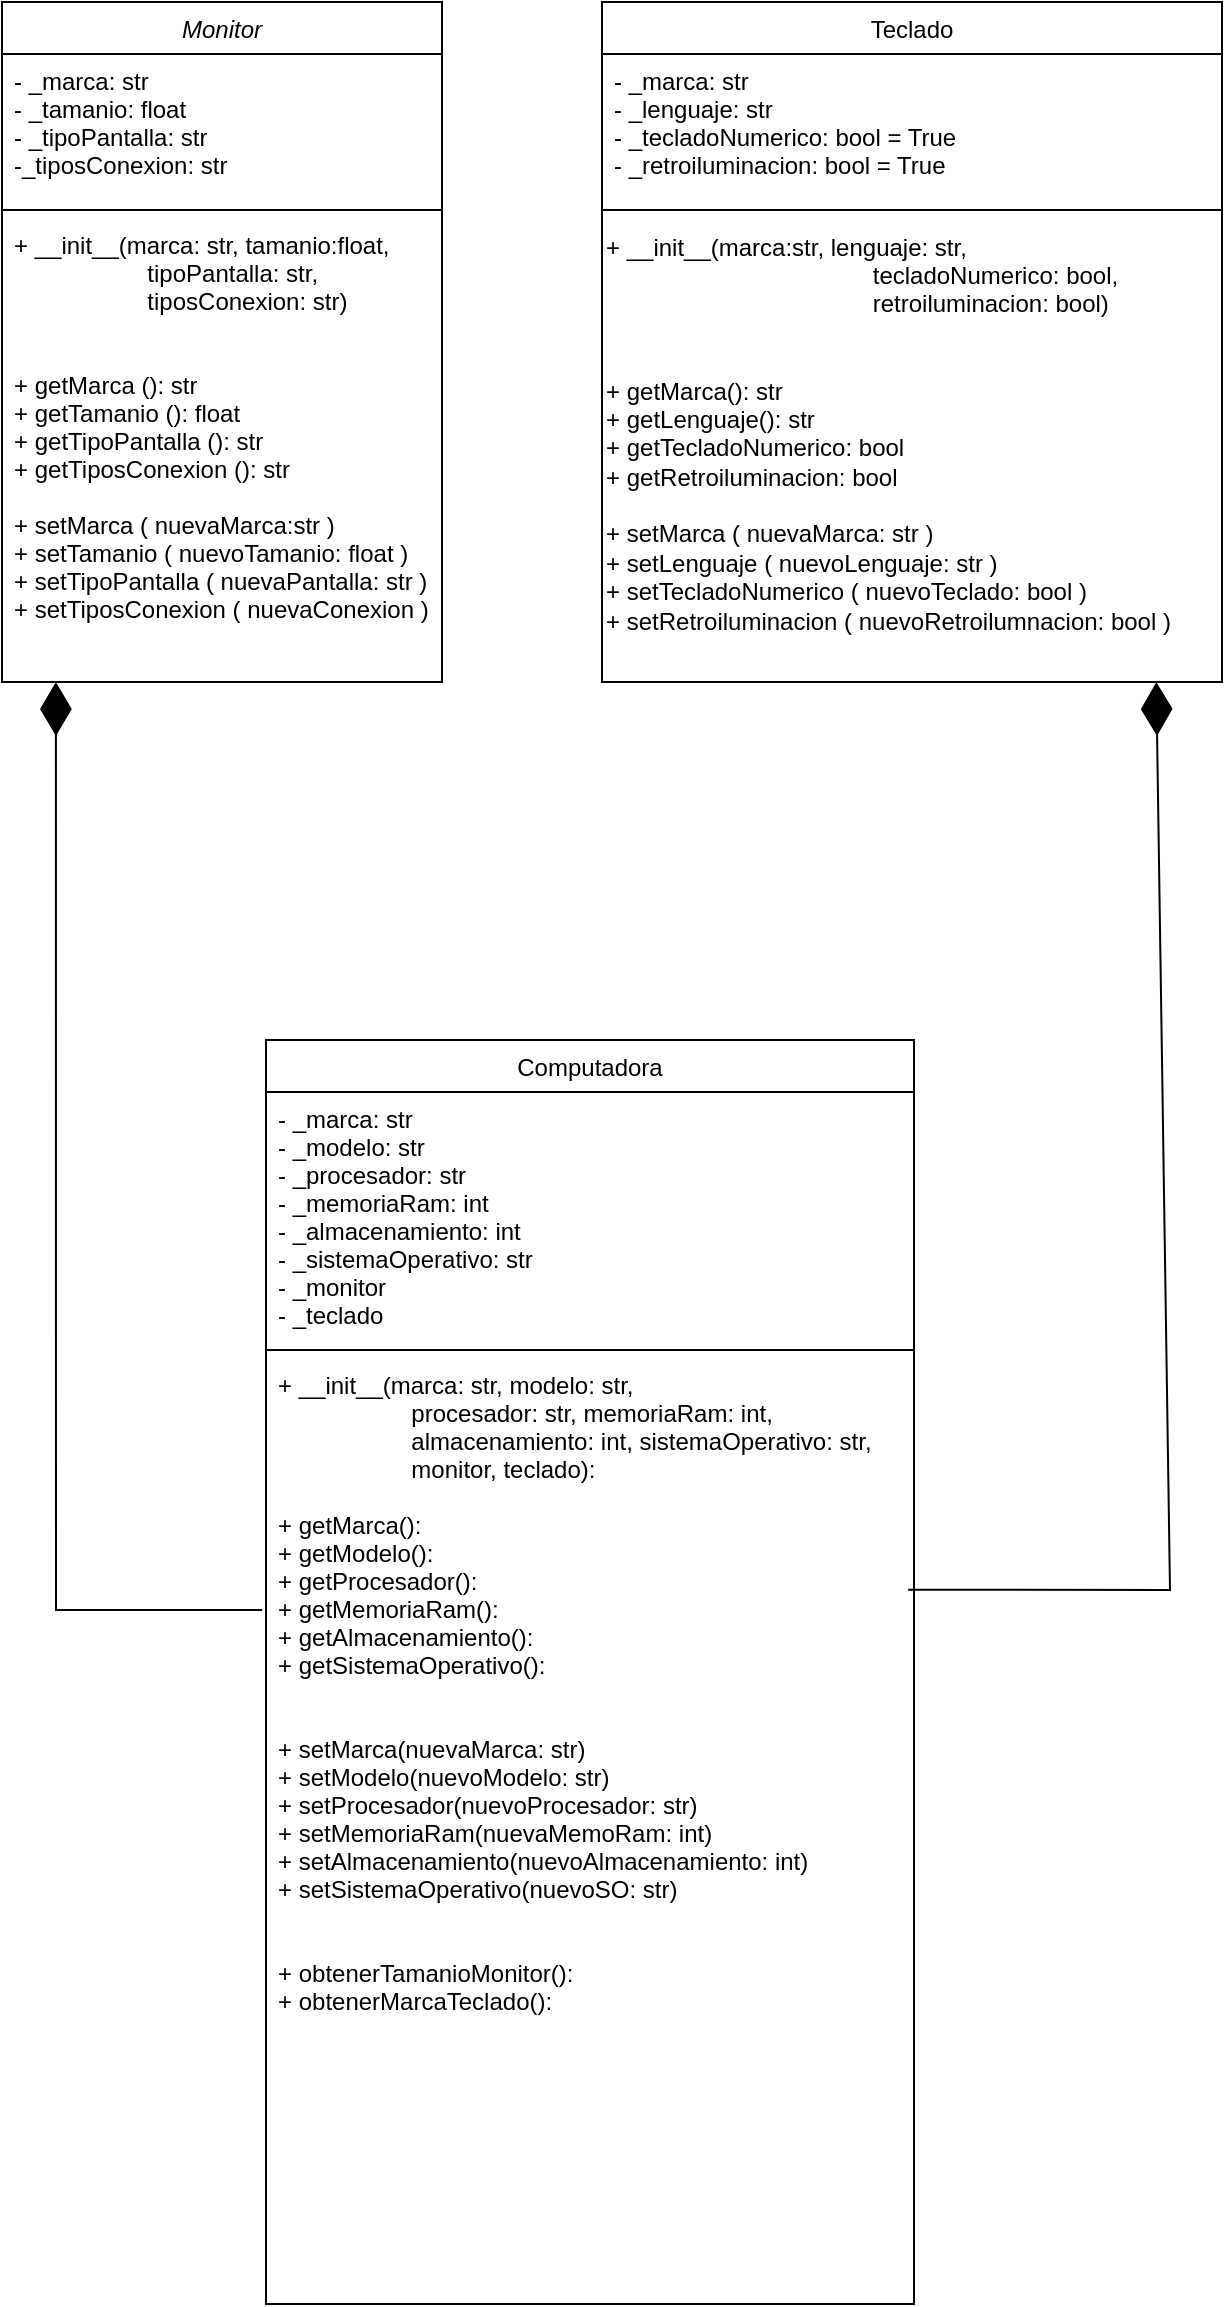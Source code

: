 <mxfile version="24.7.8">
  <diagram name="Page-1" id="At_7ueGg2JNdIWQAxVkD">
    <mxGraphModel dx="974" dy="950" grid="0" gridSize="10" guides="1" tooltips="1" connect="1" arrows="1" fold="1" page="0" pageScale="1" pageWidth="827" pageHeight="1169" math="0" shadow="0">
      <root>
        <mxCell id="0" />
        <mxCell id="1" parent="0" />
        <mxCell id="Z4-HTb1rKmvqbh2rLwNZ-1" value="Monitor" style="swimlane;fontStyle=2;align=center;verticalAlign=top;childLayout=stackLayout;horizontal=1;startSize=26;horizontalStack=0;resizeParent=1;resizeLast=0;collapsible=1;marginBottom=0;rounded=0;shadow=0;strokeWidth=1;" parent="1" vertex="1">
          <mxGeometry x="337" y="-12" width="220" height="340" as="geometry">
            <mxRectangle x="230" y="140" width="160" height="26" as="alternateBounds" />
          </mxGeometry>
        </mxCell>
        <mxCell id="Z4-HTb1rKmvqbh2rLwNZ-2" value="- _marca: str&#xa;- _tamanio: float&#xa;- _tipoPantalla: str&#xa;-_tiposConexion: str" style="text;align=left;verticalAlign=top;spacingLeft=4;spacingRight=4;overflow=hidden;rotatable=0;points=[[0,0.5],[1,0.5]];portConstraint=eastwest;" parent="Z4-HTb1rKmvqbh2rLwNZ-1" vertex="1">
          <mxGeometry y="26" width="220" height="74" as="geometry" />
        </mxCell>
        <mxCell id="Z4-HTb1rKmvqbh2rLwNZ-3" value="" style="line;html=1;strokeWidth=1;align=left;verticalAlign=middle;spacingTop=-1;spacingLeft=3;spacingRight=3;rotatable=0;labelPosition=right;points=[];portConstraint=eastwest;" parent="Z4-HTb1rKmvqbh2rLwNZ-1" vertex="1">
          <mxGeometry y="100" width="220" height="8" as="geometry" />
        </mxCell>
        <mxCell id="Z4-HTb1rKmvqbh2rLwNZ-4" value="+ __init__(marca: str, tamanio:float,&#xa;                    tipoPantalla: str,&#xa;                    tiposConexion: str)&#xa;&#xa;&#xa;+ getMarca (): str&#xa;+ getTamanio (): float&#xa;+ getTipoPantalla (): str&#xa;+ getTiposConexion (): str&#xa;&#xa;+ setMarca ( nuevaMarca:str )&#xa;+ setTamanio ( nuevoTamanio: float )&#xa;+ setTipoPantalla ( nuevaPantalla: str )&#xa;+ setTiposConexion ( nuevaConexion )&#xa;&#xa;&#xa;" style="text;align=left;verticalAlign=top;spacingLeft=4;spacingRight=4;overflow=hidden;rotatable=0;points=[[0,0.5],[1,0.5]];portConstraint=eastwest;" parent="Z4-HTb1rKmvqbh2rLwNZ-1" vertex="1">
          <mxGeometry y="108" width="220" height="232" as="geometry" />
        </mxCell>
        <mxCell id="Z4-HTb1rKmvqbh2rLwNZ-5" value="Teclado" style="swimlane;fontStyle=0;align=center;verticalAlign=top;childLayout=stackLayout;horizontal=1;startSize=26;horizontalStack=0;resizeParent=1;resizeLast=0;collapsible=1;marginBottom=0;rounded=0;shadow=0;strokeWidth=1;" parent="1" vertex="1">
          <mxGeometry x="637" y="-12" width="310" height="340" as="geometry">
            <mxRectangle x="550" y="140" width="160" height="26" as="alternateBounds" />
          </mxGeometry>
        </mxCell>
        <mxCell id="Z4-HTb1rKmvqbh2rLwNZ-6" value="- _marca: str&#xa;- _lenguaje: str&#xa;- _tecladoNumerico: bool = True&#xa;- _retroiluminacion: bool = True&#xa;" style="text;align=left;verticalAlign=top;spacingLeft=4;spacingRight=4;overflow=hidden;rotatable=0;points=[[0,0.5],[1,0.5]];portConstraint=eastwest;" parent="Z4-HTb1rKmvqbh2rLwNZ-5" vertex="1">
          <mxGeometry y="26" width="310" height="74" as="geometry" />
        </mxCell>
        <mxCell id="Z4-HTb1rKmvqbh2rLwNZ-7" value="" style="line;html=1;strokeWidth=1;align=left;verticalAlign=middle;spacingTop=-1;spacingLeft=3;spacingRight=3;rotatable=0;labelPosition=right;points=[];portConstraint=eastwest;" parent="Z4-HTb1rKmvqbh2rLwNZ-5" vertex="1">
          <mxGeometry y="100" width="310" height="8" as="geometry" />
        </mxCell>
        <mxCell id="Z4-HTb1rKmvqbh2rLwNZ-8" value="+ __init__(marca:str,&amp;nbsp;&lt;span style=&quot;background-color: initial;&quot;&gt;lenguaje: str,&lt;/span&gt;&lt;div&gt;&lt;span style=&quot;background-color: initial;&quot;&gt;&lt;span style=&quot;white-space: pre;&quot;&gt;&#x9;&lt;/span&gt;&lt;span style=&quot;white-space: pre;&quot;&gt;&#x9;&lt;/span&gt;&lt;span style=&quot;white-space: pre;&quot;&gt;&#x9;&lt;/span&gt;&lt;span style=&quot;white-space: pre;&quot;&gt;&#x9;&lt;/span&gt;&lt;span style=&quot;white-space: pre;&quot;&gt;&#x9;&lt;/span&gt;tecladoNumerico: bool,&lt;/span&gt;&lt;div&gt;&lt;span style=&quot;white-space: pre;&quot;&gt;&#x9;&lt;/span&gt;&lt;span style=&quot;white-space: pre;&quot;&gt;&#x9;&lt;/span&gt;&lt;span style=&quot;white-space: pre;&quot;&gt;&#x9;&lt;/span&gt;&lt;span style=&quot;white-space: pre;&quot;&gt;&#x9;&lt;/span&gt;&lt;span style=&quot;white-space: pre;&quot;&gt;&#x9;&lt;/span&gt;retroiluminacion: bool)&lt;/div&gt;&lt;div&gt;&lt;br&gt;&lt;/div&gt;&lt;div&gt;&amp;nbsp; &amp;nbsp;&lt;/div&gt;&lt;div&gt;+ getMarca(): str&lt;/div&gt;&lt;div&gt;+ getLenguaje(): str&lt;/div&gt;&lt;div&gt;+ getTecladoNumerico: bool&lt;/div&gt;&lt;div&gt;+ getRetroiluminacion: bool&lt;/div&gt;&lt;div&gt;&lt;br&gt;&lt;/div&gt;&lt;div&gt;+ setMarca ( nuevaMarca: str )&lt;/div&gt;&lt;div&gt;+ setLenguaje ( nuevoLenguaje: str )&lt;/div&gt;&lt;div&gt;+ setTecladoNumerico ( nuevoTeclado: bool )&lt;/div&gt;&lt;div&gt;+ setRetroiluminacion ( nuevoRetroilumnacion: bool )&lt;/div&gt;&lt;div&gt;&lt;br&gt;&lt;/div&gt;&lt;/div&gt;" style="text;html=1;align=left;verticalAlign=middle;resizable=0;points=[];autosize=1;strokeColor=none;fillColor=none;fontSize=12;" parent="Z4-HTb1rKmvqbh2rLwNZ-5" vertex="1">
          <mxGeometry y="108" width="310" height="230" as="geometry" />
        </mxCell>
        <mxCell id="Z4-HTb1rKmvqbh2rLwNZ-9" value="" style="edgeStyle=none;curved=1;rounded=0;orthogonalLoop=1;jettySize=auto;html=1;fontSize=12;startSize=8;endSize=8;" parent="Z4-HTb1rKmvqbh2rLwNZ-5" target="Z4-HTb1rKmvqbh2rLwNZ-8" edge="1">
          <mxGeometry relative="1" as="geometry">
            <mxPoint x="155" y="338" as="sourcePoint" />
          </mxGeometry>
        </mxCell>
        <mxCell id="Z4-HTb1rKmvqbh2rLwNZ-10" value="" style="edgeStyle=none;curved=1;rounded=0;orthogonalLoop=1;jettySize=auto;html=1;fontSize=12;startSize=8;endSize=8;" parent="Z4-HTb1rKmvqbh2rLwNZ-5" target="Z4-HTb1rKmvqbh2rLwNZ-8" edge="1">
          <mxGeometry relative="1" as="geometry">
            <mxPoint x="155" y="338" as="sourcePoint" />
          </mxGeometry>
        </mxCell>
        <mxCell id="Mj8Nd55oJApzOlk3YuFU-1" value="Computadora" style="swimlane;fontStyle=0;align=center;verticalAlign=top;childLayout=stackLayout;horizontal=1;startSize=26;horizontalStack=0;resizeParent=1;resizeLast=0;collapsible=1;marginBottom=0;rounded=0;shadow=0;strokeWidth=1;labelBackgroundColor=none;" vertex="1" parent="1">
          <mxGeometry x="469" y="507" width="324" height="632" as="geometry">
            <mxRectangle x="550" y="140" width="160" height="26" as="alternateBounds" />
          </mxGeometry>
        </mxCell>
        <mxCell id="Mj8Nd55oJApzOlk3YuFU-2" value="- _marca: str&#xa;- _modelo: str&#xa;- _procesador: str&#xa;- _memoriaRam: int&#xa;- _almacenamiento: int&#xa;- _sistemaOperativo: str&#xa;- _monitor&#xa;- _teclado" style="text;align=left;verticalAlign=top;spacingLeft=4;spacingRight=4;overflow=hidden;rotatable=0;points=[[0,0.5],[1,0.5]];portConstraint=eastwest;labelBackgroundColor=none;" vertex="1" parent="Mj8Nd55oJApzOlk3YuFU-1">
          <mxGeometry y="26" width="324" height="125" as="geometry" />
        </mxCell>
        <mxCell id="Mj8Nd55oJApzOlk3YuFU-4" value="" style="line;html=1;strokeWidth=1;align=left;verticalAlign=middle;spacingTop=-1;spacingLeft=3;spacingRight=3;rotatable=0;labelPosition=right;points=[];portConstraint=eastwest;labelBackgroundColor=none;" vertex="1" parent="Mj8Nd55oJApzOlk3YuFU-1">
          <mxGeometry y="151" width="324" height="8" as="geometry" />
        </mxCell>
        <mxCell id="Mj8Nd55oJApzOlk3YuFU-5" value="+ __init__(marca: str, modelo: str, &#xa;                    procesador: str, memoriaRam: int, &#xa;                    almacenamiento: int, sistemaOperativo: str,&#xa;                     monitor, teclado):&#xa;&#xa;+ getMarca(): &#xa;+ getModelo():&#xa;+ getProcesador():&#xa;+ getMemoriaRam():&#xa;+ getAlmacenamiento():&#xa;+ getSistemaOperativo():&#xa;&#xa;&#xa;    + setMarca(nuevaMarca: str)&#xa;+ setModelo(nuevoModelo: str)&#xa;+ setProcesador(nuevoProcesador: str)&#xa;    + setMemoriaRam(nuevaMemoRam: int)&#xa;+ setAlmacenamiento(nuevoAlmacenamiento: int)&#xa;+ setSistemaOperativo(nuevoSO: str)&#xa;&#xa;&#xa;+ obtenerTamanioMonitor():&#xa;+ obtenerMarcaTeclado():&#xa;    " style="text;align=left;verticalAlign=top;spacingLeft=4;spacingRight=4;overflow=hidden;rotatable=0;points=[[0,0.5],[1,0.5]];portConstraint=eastwest;labelBackgroundColor=none;" vertex="1" parent="Mj8Nd55oJApzOlk3YuFU-1">
          <mxGeometry y="159" width="324" height="348" as="geometry" />
        </mxCell>
        <mxCell id="Mj8Nd55oJApzOlk3YuFU-6" value="" style="endArrow=diamondThin;endFill=1;endSize=24;html=1;rounded=0;exitX=0.991;exitY=0.333;exitDx=0;exitDy=0;exitPerimeter=0;entryX=0.894;entryY=1.009;entryDx=0;entryDy=0;entryPerimeter=0;" edge="1" parent="1" source="Mj8Nd55oJApzOlk3YuFU-5" target="Z4-HTb1rKmvqbh2rLwNZ-8">
          <mxGeometry width="160" relative="1" as="geometry">
            <mxPoint x="498" y="614" as="sourcePoint" />
            <mxPoint x="621" y="454" as="targetPoint" />
            <Array as="points">
              <mxPoint x="921" y="782" />
            </Array>
          </mxGeometry>
        </mxCell>
        <mxCell id="Mj8Nd55oJApzOlk3YuFU-7" value="" style="endArrow=diamondThin;endFill=1;endSize=24;html=1;rounded=0;entryX=0.559;entryY=1.009;entryDx=0;entryDy=0;entryPerimeter=0;exitX=-0.006;exitY=0.362;exitDx=0;exitDy=0;exitPerimeter=0;" edge="1" parent="1" source="Mj8Nd55oJApzOlk3YuFU-5">
          <mxGeometry width="160" relative="1" as="geometry">
            <mxPoint x="350.998" y="775.834" as="sourcePoint" />
            <mxPoint x="363.95" y="327.998" as="targetPoint" />
            <Array as="points">
              <mxPoint x="364" y="792" />
            </Array>
          </mxGeometry>
        </mxCell>
      </root>
    </mxGraphModel>
  </diagram>
</mxfile>
